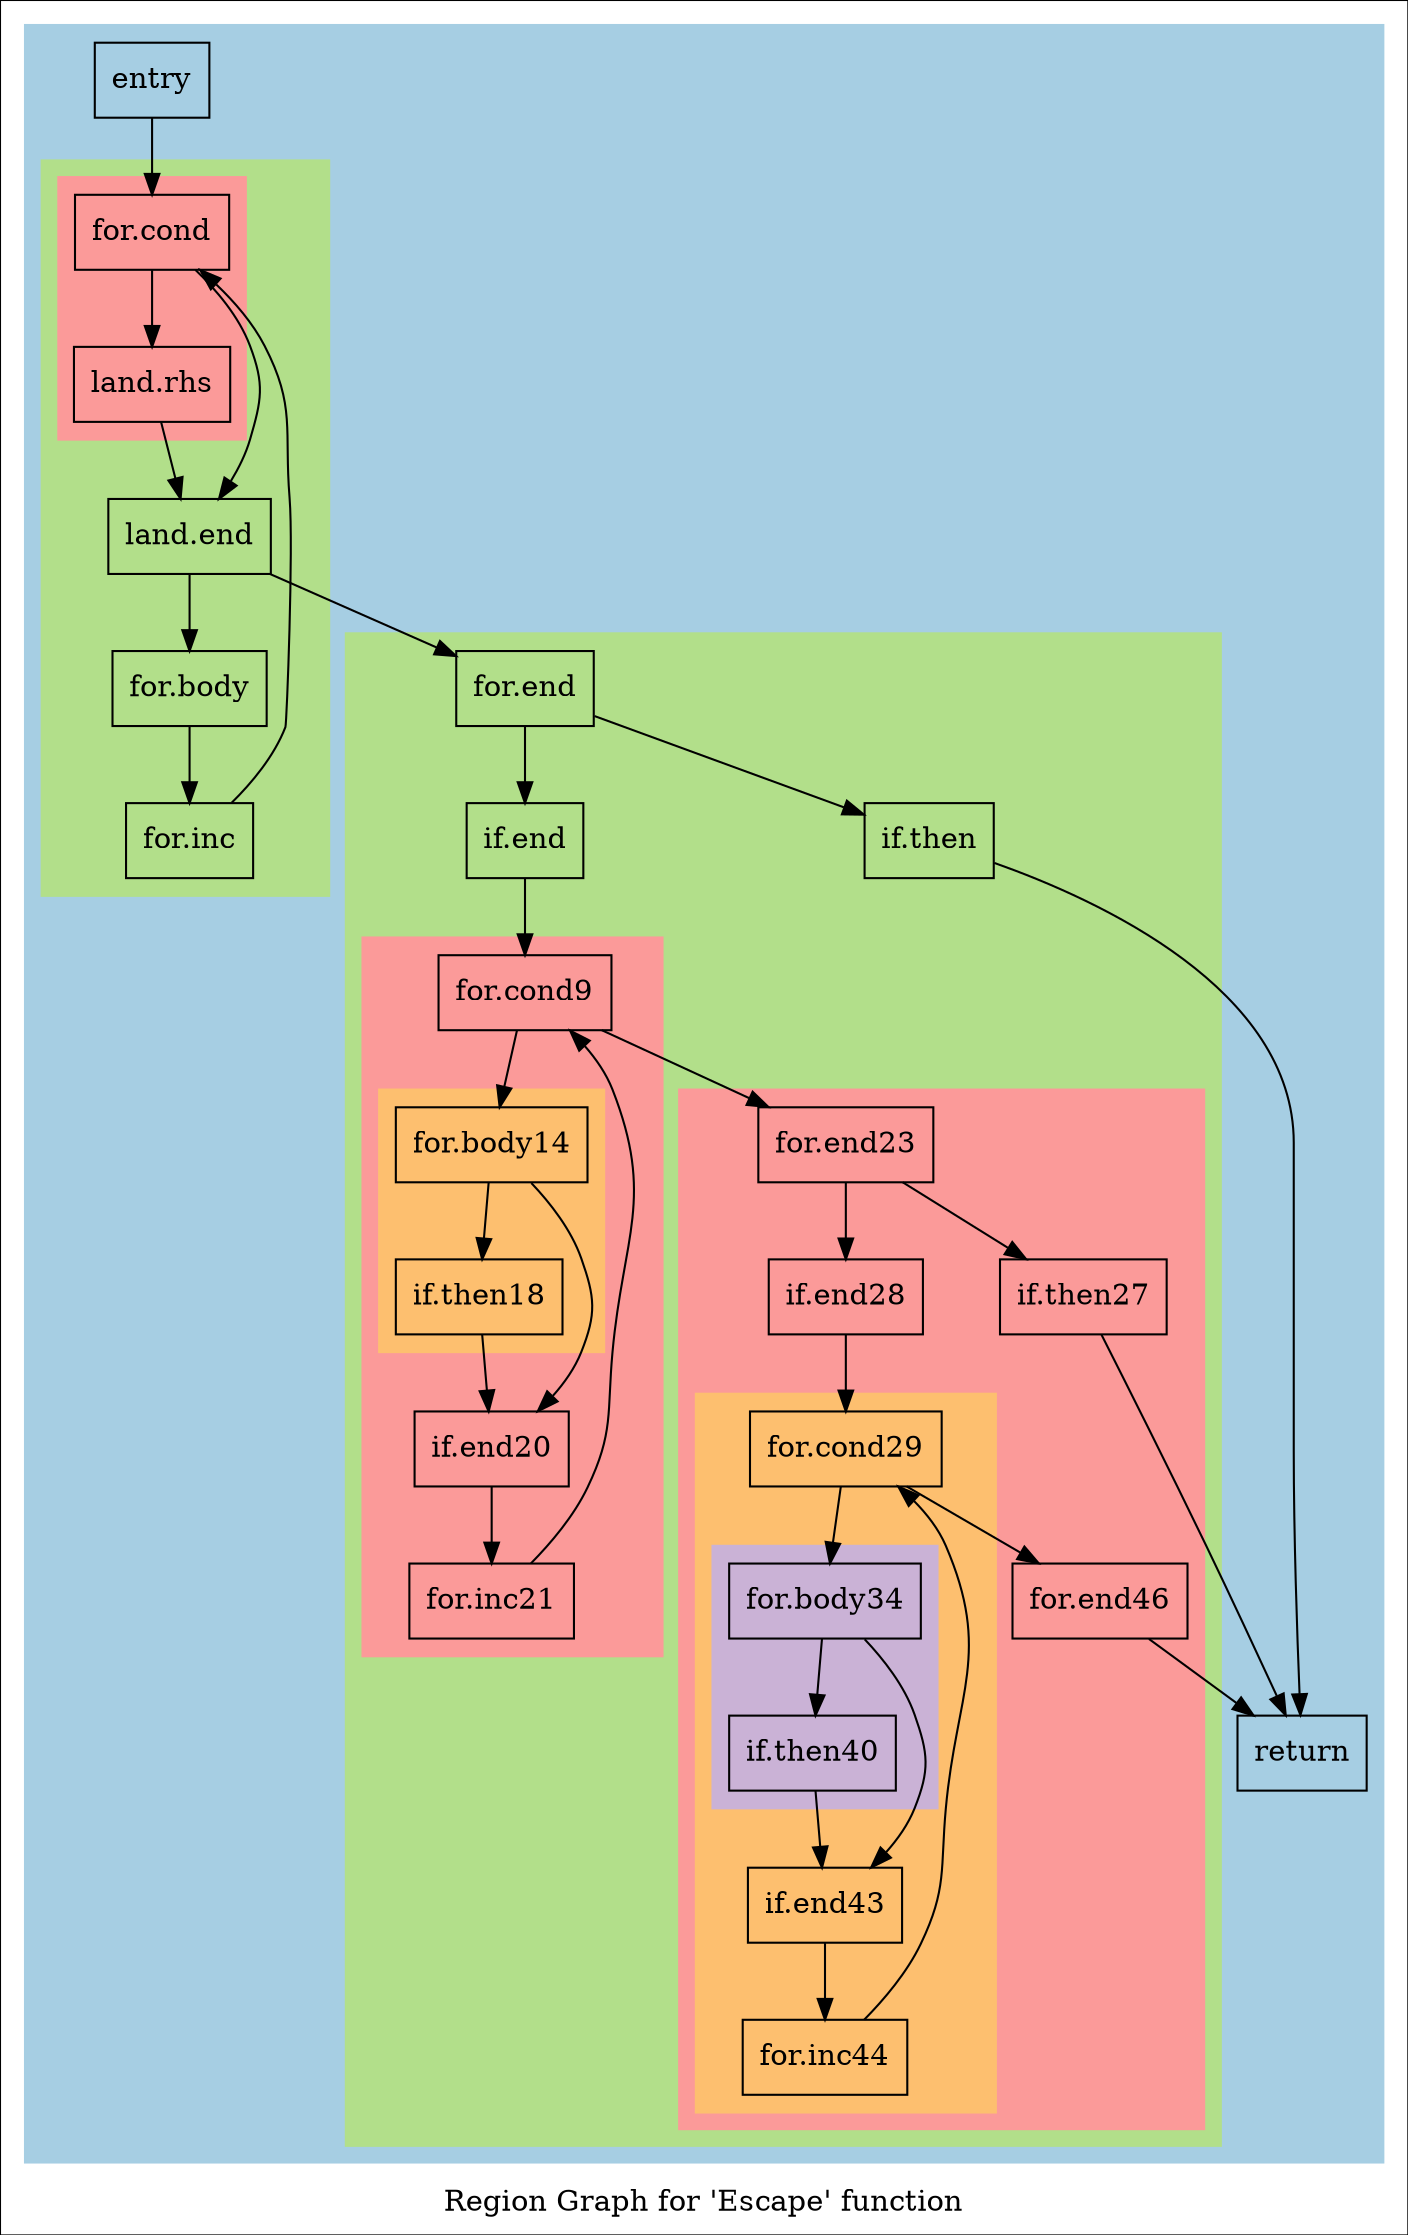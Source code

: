 digraph "Region Graph for 'Escape' function" {
	label="Region Graph for 'Escape' function";

	Node0xa44e60 [shape=record,label="{entry}"];
	Node0xa44e60 -> Node0xa29310;
	Node0xa29310 [shape=record,label="{for.cond}"];
	Node0xa29310 -> Node0xa2a070;
	Node0xa29310 -> Node0x9edec0;
	Node0xa2a070 [shape=record,label="{land.rhs}"];
	Node0xa2a070 -> Node0x9edec0;
	Node0x9edec0 [shape=record,label="{land.end}"];
	Node0x9edec0 -> Node0xa15630;
	Node0x9edec0 -> Node0x9a45e0;
	Node0xa15630 [shape=record,label="{for.body}"];
	Node0xa15630 -> Node0x99fde0;
	Node0x99fde0 [shape=record,label="{for.inc}"];
	Node0x99fde0 -> Node0xa29310[constraint=false];
	Node0x9a45e0 [shape=record,label="{for.end}"];
	Node0x9a45e0 -> Node0x9d7900;
	Node0x9a45e0 -> Node0x9fd550;
	Node0x9d7900 [shape=record,label="{if.then}"];
	Node0x9d7900 -> Node0xa3c8d0;
	Node0xa3c8d0 [shape=record,label="{return}"];
	Node0x9fd550 [shape=record,label="{if.end}"];
	Node0x9fd550 -> Node0xa3b4e0;
	Node0xa3b4e0 [shape=record,label="{for.cond9}"];
	Node0xa3b4e0 -> Node0x980760;
	Node0xa3b4e0 -> Node0xa04570;
	Node0x980760 [shape=record,label="{for.body14}"];
	Node0x980760 -> Node0x9d64e0;
	Node0x980760 -> Node0x99e5b0;
	Node0x9d64e0 [shape=record,label="{if.then18}"];
	Node0x9d64e0 -> Node0x99e5b0;
	Node0x99e5b0 [shape=record,label="{if.end20}"];
	Node0x99e5b0 -> Node0xa0fdc0;
	Node0xa0fdc0 [shape=record,label="{for.inc21}"];
	Node0xa0fdc0 -> Node0xa3b4e0[constraint=false];
	Node0xa04570 [shape=record,label="{for.end23}"];
	Node0xa04570 -> Node0x9b0210;
	Node0xa04570 -> Node0xa3d110;
	Node0x9b0210 [shape=record,label="{if.then27}"];
	Node0x9b0210 -> Node0xa3c8d0;
	Node0xa3d110 [shape=record,label="{if.end28}"];
	Node0xa3d110 -> Node0x9fd790;
	Node0x9fd790 [shape=record,label="{for.cond29}"];
	Node0x9fd790 -> Node0xa01b70;
	Node0x9fd790 -> Node0xa15460;
	Node0xa01b70 [shape=record,label="{for.body34}"];
	Node0xa01b70 -> Node0x984710;
	Node0xa01b70 -> Node0xa1c2d0;
	Node0x984710 [shape=record,label="{if.then40}"];
	Node0x984710 -> Node0xa1c2d0;
	Node0xa1c2d0 [shape=record,label="{if.end43}"];
	Node0xa1c2d0 -> Node0x9fae40;
	Node0x9fae40 [shape=record,label="{for.inc44}"];
	Node0x9fae40 -> Node0x9fd790[constraint=false];
	Node0xa15460 [shape=record,label="{for.end46}"];
	Node0xa15460 -> Node0xa3c8d0;
	colorscheme = "paired12"
        subgraph cluster_0xa86e00 {
          label = "";
          style = filled;
          color = 1
          subgraph cluster_0xa68010 {
            label = "";
            style = filled;
            color = 3
            subgraph cluster_0xa55500 {
              label = "";
              style = filled;
              color = 5
              Node0xa29310;
              Node0xa2a070;
            }
            Node0x9edec0;
            Node0xa15630;
            Node0x99fde0;
          }
          subgraph cluster_0xa8a240 {
            label = "";
            style = filled;
            color = 3
            subgraph cluster_0xa85130 {
              label = "";
              style = filled;
              color = 5
              subgraph cluster_0xa65ea0 {
                label = "";
                style = filled;
                color = 7
                Node0x980760;
                Node0x9d64e0;
              }
              Node0xa3b4e0;
              Node0x99e5b0;
              Node0xa0fdc0;
            }
            subgraph cluster_0xa86e80 {
              label = "";
              style = filled;
              color = 5
              subgraph cluster_0xa850b0 {
                label = "";
                style = filled;
                color = 7
                subgraph cluster_0xa64050 {
                  label = "";
                  style = filled;
                  color = 9
                  Node0xa01b70;
                  Node0x984710;
                }
                Node0x9fd790;
                Node0xa1c2d0;
                Node0x9fae40;
              }
              Node0xa04570;
              Node0x9b0210;
              Node0xa3d110;
              Node0xa15460;
            }
            Node0x9a45e0;
            Node0x9d7900;
            Node0x9fd550;
          }
          Node0xa44e60;
          Node0xa3c8d0;
        }
}
